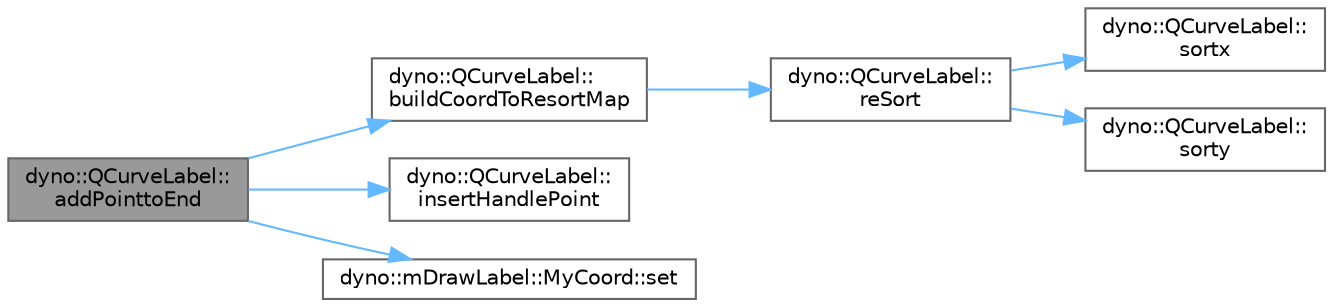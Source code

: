digraph "dyno::QCurveLabel::addPointtoEnd"
{
 // LATEX_PDF_SIZE
  bgcolor="transparent";
  edge [fontname=Helvetica,fontsize=10,labelfontname=Helvetica,labelfontsize=10];
  node [fontname=Helvetica,fontsize=10,shape=box,height=0.2,width=0.4];
  rankdir="LR";
  Node1 [id="Node000001",label="dyno::QCurveLabel::\laddPointtoEnd",height=0.2,width=0.4,color="gray40", fillcolor="grey60", style="filled", fontcolor="black",tooltip=" "];
  Node1 -> Node2 [id="edge1_Node000001_Node000002",color="steelblue1",style="solid",tooltip=" "];
  Node2 [id="Node000002",label="dyno::QCurveLabel::\lbuildCoordToResortMap",height=0.2,width=0.4,color="grey40", fillcolor="white", style="filled",URL="$classdyno_1_1_q_curve_label.html#a93078ca124fcb8323fac89cd4801db11",tooltip=" "];
  Node2 -> Node3 [id="edge2_Node000002_Node000003",color="steelblue1",style="solid",tooltip=" "];
  Node3 [id="Node000003",label="dyno::QCurveLabel::\lreSort",height=0.2,width=0.4,color="grey40", fillcolor="white", style="filled",URL="$classdyno_1_1_q_curve_label.html#a3878b2869d3e549e1940b04ca06b1401",tooltip=" "];
  Node3 -> Node4 [id="edge3_Node000003_Node000004",color="steelblue1",style="solid",tooltip=" "];
  Node4 [id="Node000004",label="dyno::QCurveLabel::\lsortx",height=0.2,width=0.4,color="grey40", fillcolor="white", style="filled",URL="$classdyno_1_1_q_curve_label.html#a7a8dc98b95c136b54ce6f10c3bd6d935",tooltip=" "];
  Node3 -> Node5 [id="edge4_Node000003_Node000005",color="steelblue1",style="solid",tooltip=" "];
  Node5 [id="Node000005",label="dyno::QCurveLabel::\lsorty",height=0.2,width=0.4,color="grey40", fillcolor="white", style="filled",URL="$classdyno_1_1_q_curve_label.html#abcddebe32988a71b92b056ca1149e116",tooltip=" "];
  Node1 -> Node6 [id="edge5_Node000001_Node000006",color="steelblue1",style="solid",tooltip=" "];
  Node6 [id="Node000006",label="dyno::QCurveLabel::\linsertHandlePoint",height=0.2,width=0.4,color="grey40", fillcolor="white", style="filled",URL="$classdyno_1_1_q_curve_label.html#a1a3cfd47e79719e91aa888cb406f5974",tooltip=" "];
  Node1 -> Node7 [id="edge6_Node000001_Node000007",color="steelblue1",style="solid",tooltip=" "];
  Node7 [id="Node000007",label="dyno::mDrawLabel::MyCoord::set",height=0.2,width=0.4,color="grey40", fillcolor="white", style="filled",URL="$structdyno_1_1m_draw_label_1_1_my_coord.html#acf7c350256e02b7864caf768cee7a180",tooltip=" "];
}
